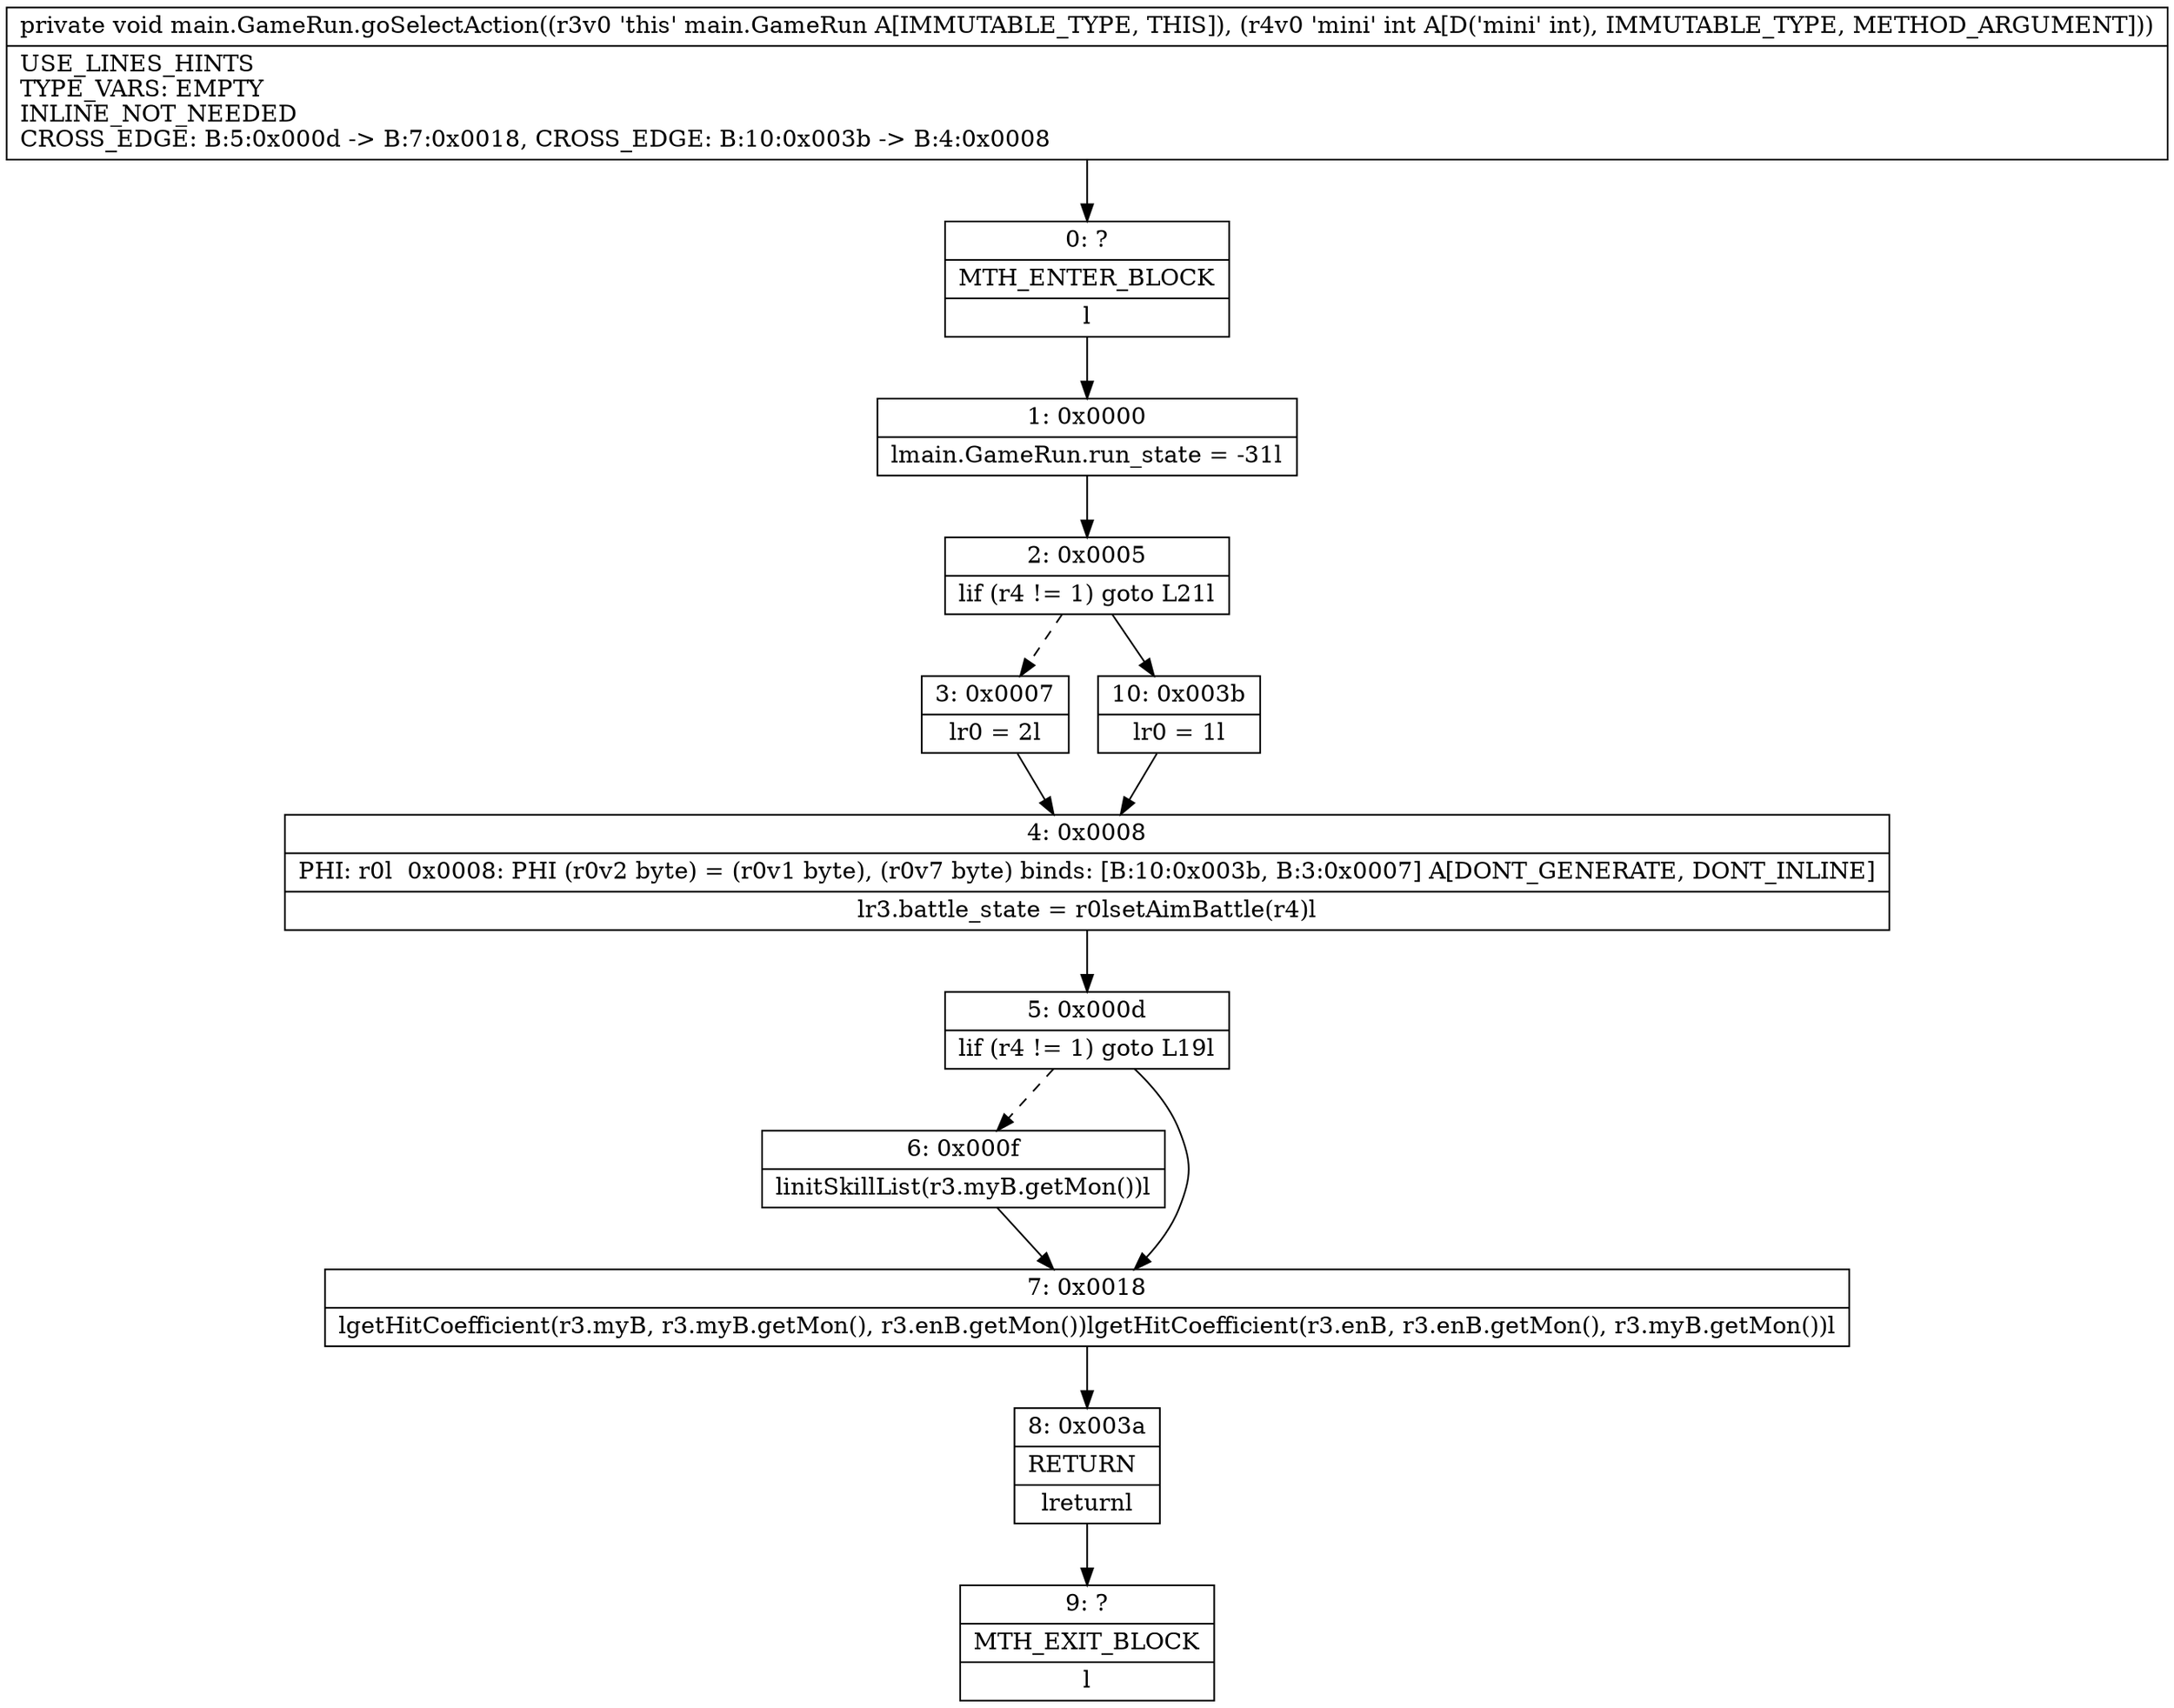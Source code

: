 digraph "CFG formain.GameRun.goSelectAction(I)V" {
Node_0 [shape=record,label="{0\:\ ?|MTH_ENTER_BLOCK\l|l}"];
Node_1 [shape=record,label="{1\:\ 0x0000|lmain.GameRun.run_state = \-31l}"];
Node_2 [shape=record,label="{2\:\ 0x0005|lif (r4 != 1) goto L21l}"];
Node_3 [shape=record,label="{3\:\ 0x0007|lr0 = 2l}"];
Node_4 [shape=record,label="{4\:\ 0x0008|PHI: r0l  0x0008: PHI (r0v2 byte) = (r0v1 byte), (r0v7 byte) binds: [B:10:0x003b, B:3:0x0007] A[DONT_GENERATE, DONT_INLINE]\l|lr3.battle_state = r0lsetAimBattle(r4)l}"];
Node_5 [shape=record,label="{5\:\ 0x000d|lif (r4 != 1) goto L19l}"];
Node_6 [shape=record,label="{6\:\ 0x000f|linitSkillList(r3.myB.getMon())l}"];
Node_7 [shape=record,label="{7\:\ 0x0018|lgetHitCoefficient(r3.myB, r3.myB.getMon(), r3.enB.getMon())lgetHitCoefficient(r3.enB, r3.enB.getMon(), r3.myB.getMon())l}"];
Node_8 [shape=record,label="{8\:\ 0x003a|RETURN\l|lreturnl}"];
Node_9 [shape=record,label="{9\:\ ?|MTH_EXIT_BLOCK\l|l}"];
Node_10 [shape=record,label="{10\:\ 0x003b|lr0 = 1l}"];
MethodNode[shape=record,label="{private void main.GameRun.goSelectAction((r3v0 'this' main.GameRun A[IMMUTABLE_TYPE, THIS]), (r4v0 'mini' int A[D('mini' int), IMMUTABLE_TYPE, METHOD_ARGUMENT]))  | USE_LINES_HINTS\lTYPE_VARS: EMPTY\lINLINE_NOT_NEEDED\lCROSS_EDGE: B:5:0x000d \-\> B:7:0x0018, CROSS_EDGE: B:10:0x003b \-\> B:4:0x0008\l}"];
MethodNode -> Node_0;
Node_0 -> Node_1;
Node_1 -> Node_2;
Node_2 -> Node_3[style=dashed];
Node_2 -> Node_10;
Node_3 -> Node_4;
Node_4 -> Node_5;
Node_5 -> Node_6[style=dashed];
Node_5 -> Node_7;
Node_6 -> Node_7;
Node_7 -> Node_8;
Node_8 -> Node_9;
Node_10 -> Node_4;
}

